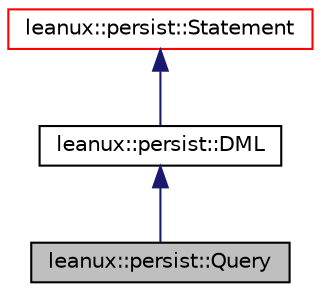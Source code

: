 digraph "leanux::persist::Query"
{
 // LATEX_PDF_SIZE
  bgcolor="transparent";
  edge [fontname="Helvetica",fontsize="10",labelfontname="Helvetica",labelfontsize="10"];
  node [fontname="Helvetica",fontsize="10",shape=record];
  Node1 [label="leanux::persist::Query",height=0.2,width=0.4,color="black", fillcolor="grey75", style="filled", fontcolor="black",tooltip="Queries can take bind values and return select lists."];
  Node2 -> Node1 [dir="back",color="midnightblue",fontsize="10",style="solid",fontname="Helvetica"];
  Node2 [label="leanux::persist::DML",height=0.2,width=0.4,color="black",URL="$classleanux_1_1persist_1_1DML.html",tooltip="Data Modification Language statements can take bind values."];
  Node3 -> Node2 [dir="back",color="midnightblue",fontsize="10",style="solid",fontname="Helvetica"];
  Node3 [label="leanux::persist::Statement",height=0.2,width=0.4,color="red",URL="$classleanux_1_1persist_1_1Statement.html",tooltip="Generic SQL Statement."];
}
